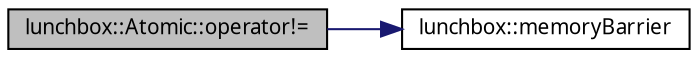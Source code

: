 digraph "lunchbox::Atomic::operator!="
{
  edge [fontname="Sans",fontsize="10",labelfontname="Sans",labelfontsize="10"];
  node [fontname="Sans",fontsize="10",shape=record];
  rankdir="LR";
  Node1 [label="lunchbox::Atomic::operator!=",height=0.2,width=0.4,color="black", fillcolor="grey75", style="filled" fontcolor="black"];
  Node1 -> Node2 [color="midnightblue",fontsize="10",style="solid",fontname="Sans"];
  Node2 [label="lunchbox::memoryBarrier",height=0.2,width=0.4,color="black", fillcolor="white", style="filled",URL="$namespacelunchbox.html#aa8dcc0970325a4fd73b2d5decc7e06a8",tooltip="Perform a full memory barrier. "];
}
